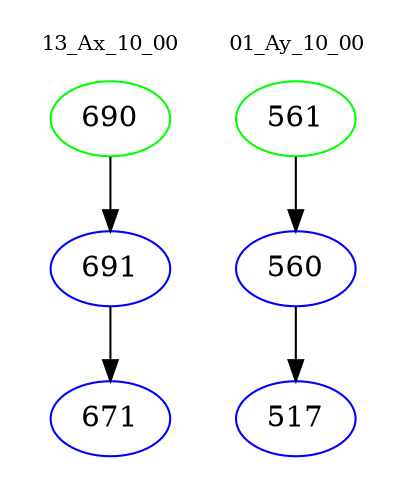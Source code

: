 digraph{
subgraph cluster_0 {
color = white
label = "13_Ax_10_00";
fontsize=10;
T0_690 [label="690", color="green"]
T0_690 -> T0_691 [color="black"]
T0_691 [label="691", color="blue"]
T0_691 -> T0_671 [color="black"]
T0_671 [label="671", color="blue"]
}
subgraph cluster_1 {
color = white
label = "01_Ay_10_00";
fontsize=10;
T1_561 [label="561", color="green"]
T1_561 -> T1_560 [color="black"]
T1_560 [label="560", color="blue"]
T1_560 -> T1_517 [color="black"]
T1_517 [label="517", color="blue"]
}
}
